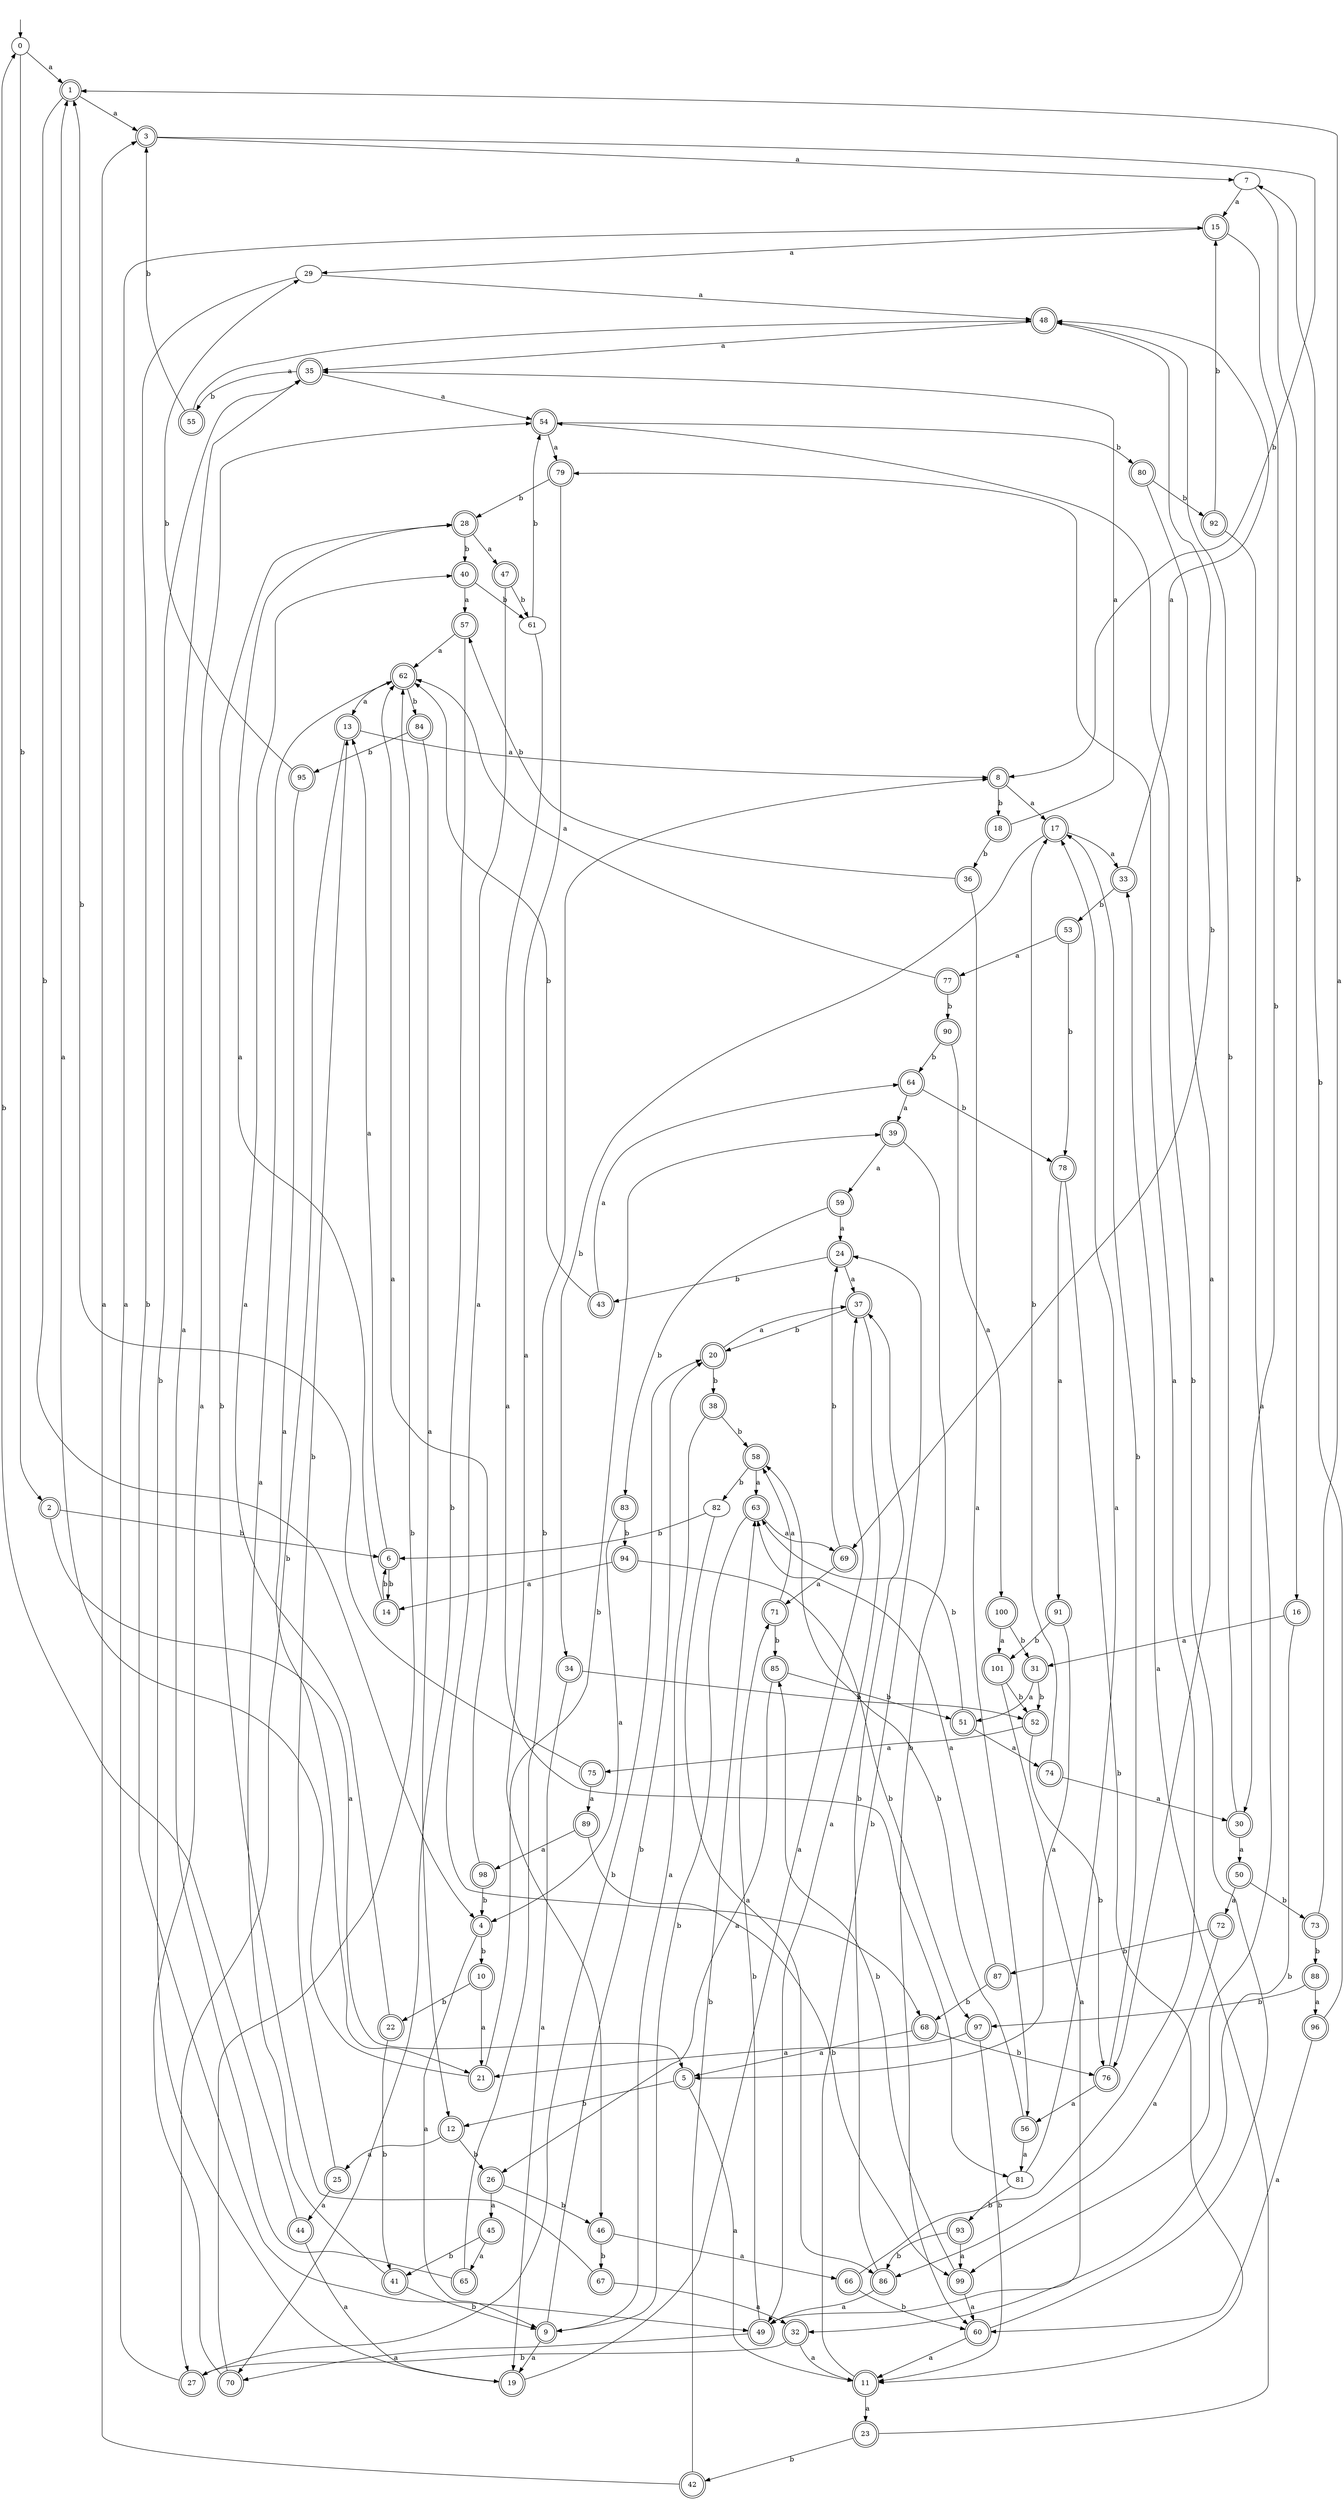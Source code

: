 digraph RandomDFA {
  __start0 [label="", shape=none];
  __start0 -> 0 [label=""];
  0 [shape=circle]
  0 -> 1 [label="a"]
  0 -> 2 [label="b"]
  1 [shape=doublecircle]
  1 -> 3 [label="a"]
  1 -> 4 [label="b"]
  2 [shape=doublecircle]
  2 -> 5 [label="a"]
  2 -> 6 [label="b"]
  3 [shape=doublecircle]
  3 -> 7 [label="a"]
  3 -> 8 [label="b"]
  4 [shape=doublecircle]
  4 -> 9 [label="a"]
  4 -> 10 [label="b"]
  5 [shape=doublecircle]
  5 -> 11 [label="a"]
  5 -> 12 [label="b"]
  6 [shape=doublecircle]
  6 -> 13 [label="a"]
  6 -> 14 [label="b"]
  7
  7 -> 15 [label="a"]
  7 -> 16 [label="b"]
  8 [shape=doublecircle]
  8 -> 17 [label="a"]
  8 -> 18 [label="b"]
  9 [shape=doublecircle]
  9 -> 19 [label="a"]
  9 -> 20 [label="b"]
  10 [shape=doublecircle]
  10 -> 21 [label="a"]
  10 -> 22 [label="b"]
  11 [shape=doublecircle]
  11 -> 23 [label="a"]
  11 -> 24 [label="b"]
  12 [shape=doublecircle]
  12 -> 25 [label="a"]
  12 -> 26 [label="b"]
  13 [shape=doublecircle]
  13 -> 8 [label="a"]
  13 -> 27 [label="b"]
  14 [shape=doublecircle]
  14 -> 28 [label="a"]
  14 -> 6 [label="b"]
  15 [shape=doublecircle]
  15 -> 29 [label="a"]
  15 -> 30 [label="b"]
  16 [shape=doublecircle]
  16 -> 31 [label="a"]
  16 -> 32 [label="b"]
  17 [shape=doublecircle]
  17 -> 33 [label="a"]
  17 -> 34 [label="b"]
  18 [shape=doublecircle]
  18 -> 35 [label="a"]
  18 -> 36 [label="b"]
  19 [shape=doublecircle]
  19 -> 37 [label="a"]
  19 -> 35 [label="b"]
  20 [shape=doublecircle]
  20 -> 37 [label="a"]
  20 -> 38 [label="b"]
  21 [shape=doublecircle]
  21 -> 1 [label="a"]
  21 -> 39 [label="b"]
  22 [shape=doublecircle]
  22 -> 40 [label="a"]
  22 -> 41 [label="b"]
  23 [shape=doublecircle]
  23 -> 33 [label="a"]
  23 -> 42 [label="b"]
  24 [shape=doublecircle]
  24 -> 37 [label="a"]
  24 -> 43 [label="b"]
  25 [shape=doublecircle]
  25 -> 44 [label="a"]
  25 -> 13 [label="b"]
  26 [shape=doublecircle]
  26 -> 45 [label="a"]
  26 -> 46 [label="b"]
  27 [shape=doublecircle]
  27 -> 15 [label="a"]
  27 -> 20 [label="b"]
  28 [shape=doublecircle]
  28 -> 47 [label="a"]
  28 -> 40 [label="b"]
  29
  29 -> 48 [label="a"]
  29 -> 49 [label="b"]
  30 [shape=doublecircle]
  30 -> 50 [label="a"]
  30 -> 48 [label="b"]
  31 [shape=doublecircle]
  31 -> 51 [label="a"]
  31 -> 52 [label="b"]
  32 [shape=doublecircle]
  32 -> 11 [label="a"]
  32 -> 27 [label="b"]
  33 [shape=doublecircle]
  33 -> 48 [label="a"]
  33 -> 53 [label="b"]
  34 [shape=doublecircle]
  34 -> 19 [label="a"]
  34 -> 52 [label="b"]
  35 [shape=doublecircle]
  35 -> 54 [label="a"]
  35 -> 55 [label="b"]
  36 [shape=doublecircle]
  36 -> 56 [label="a"]
  36 -> 57 [label="b"]
  37 [shape=doublecircle]
  37 -> 49 [label="a"]
  37 -> 20 [label="b"]
  38 [shape=doublecircle]
  38 -> 9 [label="a"]
  38 -> 58 [label="b"]
  39 [shape=doublecircle]
  39 -> 59 [label="a"]
  39 -> 60 [label="b"]
  40 [shape=doublecircle]
  40 -> 57 [label="a"]
  40 -> 61 [label="b"]
  41 [shape=doublecircle]
  41 -> 62 [label="a"]
  41 -> 9 [label="b"]
  42 [shape=doublecircle]
  42 -> 3 [label="a"]
  42 -> 63 [label="b"]
  43 [shape=doublecircle]
  43 -> 64 [label="a"]
  43 -> 62 [label="b"]
  44 [shape=doublecircle]
  44 -> 19 [label="a"]
  44 -> 0 [label="b"]
  45 [shape=doublecircle]
  45 -> 65 [label="a"]
  45 -> 41 [label="b"]
  46 [shape=doublecircle]
  46 -> 66 [label="a"]
  46 -> 67 [label="b"]
  47 [shape=doublecircle]
  47 -> 68 [label="a"]
  47 -> 61 [label="b"]
  48 [shape=doublecircle]
  48 -> 35 [label="a"]
  48 -> 69 [label="b"]
  49 [shape=doublecircle]
  49 -> 70 [label="a"]
  49 -> 71 [label="b"]
  50 [shape=doublecircle]
  50 -> 72 [label="a"]
  50 -> 73 [label="b"]
  51 [shape=doublecircle]
  51 -> 74 [label="a"]
  51 -> 63 [label="b"]
  52 [shape=doublecircle]
  52 -> 75 [label="a"]
  52 -> 76 [label="b"]
  53 [shape=doublecircle]
  53 -> 77 [label="a"]
  53 -> 78 [label="b"]
  54 [shape=doublecircle]
  54 -> 79 [label="a"]
  54 -> 80 [label="b"]
  55 [shape=doublecircle]
  55 -> 48 [label="a"]
  55 -> 3 [label="b"]
  56 [shape=doublecircle]
  56 -> 81 [label="a"]
  56 -> 58 [label="b"]
  57 [shape=doublecircle]
  57 -> 62 [label="a"]
  57 -> 70 [label="b"]
  58 [shape=doublecircle]
  58 -> 63 [label="a"]
  58 -> 82 [label="b"]
  59 [shape=doublecircle]
  59 -> 24 [label="a"]
  59 -> 83 [label="b"]
  60 [shape=doublecircle]
  60 -> 11 [label="a"]
  60 -> 54 [label="b"]
  61
  61 -> 81 [label="a"]
  61 -> 54 [label="b"]
  62 [shape=doublecircle]
  62 -> 13 [label="a"]
  62 -> 84 [label="b"]
  63 [shape=doublecircle]
  63 -> 69 [label="a"]
  63 -> 9 [label="b"]
  64 [shape=doublecircle]
  64 -> 39 [label="a"]
  64 -> 78 [label="b"]
  65 [shape=doublecircle]
  65 -> 35 [label="a"]
  65 -> 8 [label="b"]
  66 [shape=doublecircle]
  66 -> 79 [label="a"]
  66 -> 60 [label="b"]
  67 [shape=doublecircle]
  67 -> 32 [label="a"]
  67 -> 28 [label="b"]
  68 [shape=doublecircle]
  68 -> 5 [label="a"]
  68 -> 76 [label="b"]
  69 [shape=doublecircle]
  69 -> 71 [label="a"]
  69 -> 24 [label="b"]
  70 [shape=doublecircle]
  70 -> 54 [label="a"]
  70 -> 62 [label="b"]
  71 [shape=doublecircle]
  71 -> 58 [label="a"]
  71 -> 85 [label="b"]
  72 [shape=doublecircle]
  72 -> 86 [label="a"]
  72 -> 87 [label="b"]
  73 [shape=doublecircle]
  73 -> 1 [label="a"]
  73 -> 88 [label="b"]
  74 [shape=doublecircle]
  74 -> 30 [label="a"]
  74 -> 17 [label="b"]
  75 [shape=doublecircle]
  75 -> 89 [label="a"]
  75 -> 1 [label="b"]
  76 [shape=doublecircle]
  76 -> 56 [label="a"]
  76 -> 17 [label="b"]
  77 [shape=doublecircle]
  77 -> 62 [label="a"]
  77 -> 90 [label="b"]
  78 [shape=doublecircle]
  78 -> 91 [label="a"]
  78 -> 11 [label="b"]
  79 [shape=doublecircle]
  79 -> 46 [label="a"]
  79 -> 28 [label="b"]
  80 [shape=doublecircle]
  80 -> 76 [label="a"]
  80 -> 92 [label="b"]
  81
  81 -> 17 [label="a"]
  81 -> 93 [label="b"]
  82
  82 -> 86 [label="a"]
  82 -> 6 [label="b"]
  83 [shape=doublecircle]
  83 -> 4 [label="a"]
  83 -> 94 [label="b"]
  84 [shape=doublecircle]
  84 -> 12 [label="a"]
  84 -> 95 [label="b"]
  85 [shape=doublecircle]
  85 -> 26 [label="a"]
  85 -> 51 [label="b"]
  86 [shape=doublecircle]
  86 -> 49 [label="a"]
  86 -> 37 [label="b"]
  87 [shape=doublecircle]
  87 -> 63 [label="a"]
  87 -> 68 [label="b"]
  88 [shape=doublecircle]
  88 -> 96 [label="a"]
  88 -> 97 [label="b"]
  89 [shape=doublecircle]
  89 -> 98 [label="a"]
  89 -> 99 [label="b"]
  90 [shape=doublecircle]
  90 -> 100 [label="a"]
  90 -> 64 [label="b"]
  91 [shape=doublecircle]
  91 -> 5 [label="a"]
  91 -> 101 [label="b"]
  92 [shape=doublecircle]
  92 -> 99 [label="a"]
  92 -> 15 [label="b"]
  93 [shape=doublecircle]
  93 -> 99 [label="a"]
  93 -> 86 [label="b"]
  94 [shape=doublecircle]
  94 -> 14 [label="a"]
  94 -> 97 [label="b"]
  95 [shape=doublecircle]
  95 -> 21 [label="a"]
  95 -> 29 [label="b"]
  96 [shape=doublecircle]
  96 -> 60 [label="a"]
  96 -> 7 [label="b"]
  97 [shape=doublecircle]
  97 -> 21 [label="a"]
  97 -> 11 [label="b"]
  98 [shape=doublecircle]
  98 -> 62 [label="a"]
  98 -> 4 [label="b"]
  99 [shape=doublecircle]
  99 -> 60 [label="a"]
  99 -> 85 [label="b"]
  100 [shape=doublecircle]
  100 -> 101 [label="a"]
  100 -> 31 [label="b"]
  101 [shape=doublecircle]
  101 -> 49 [label="a"]
  101 -> 52 [label="b"]
}
